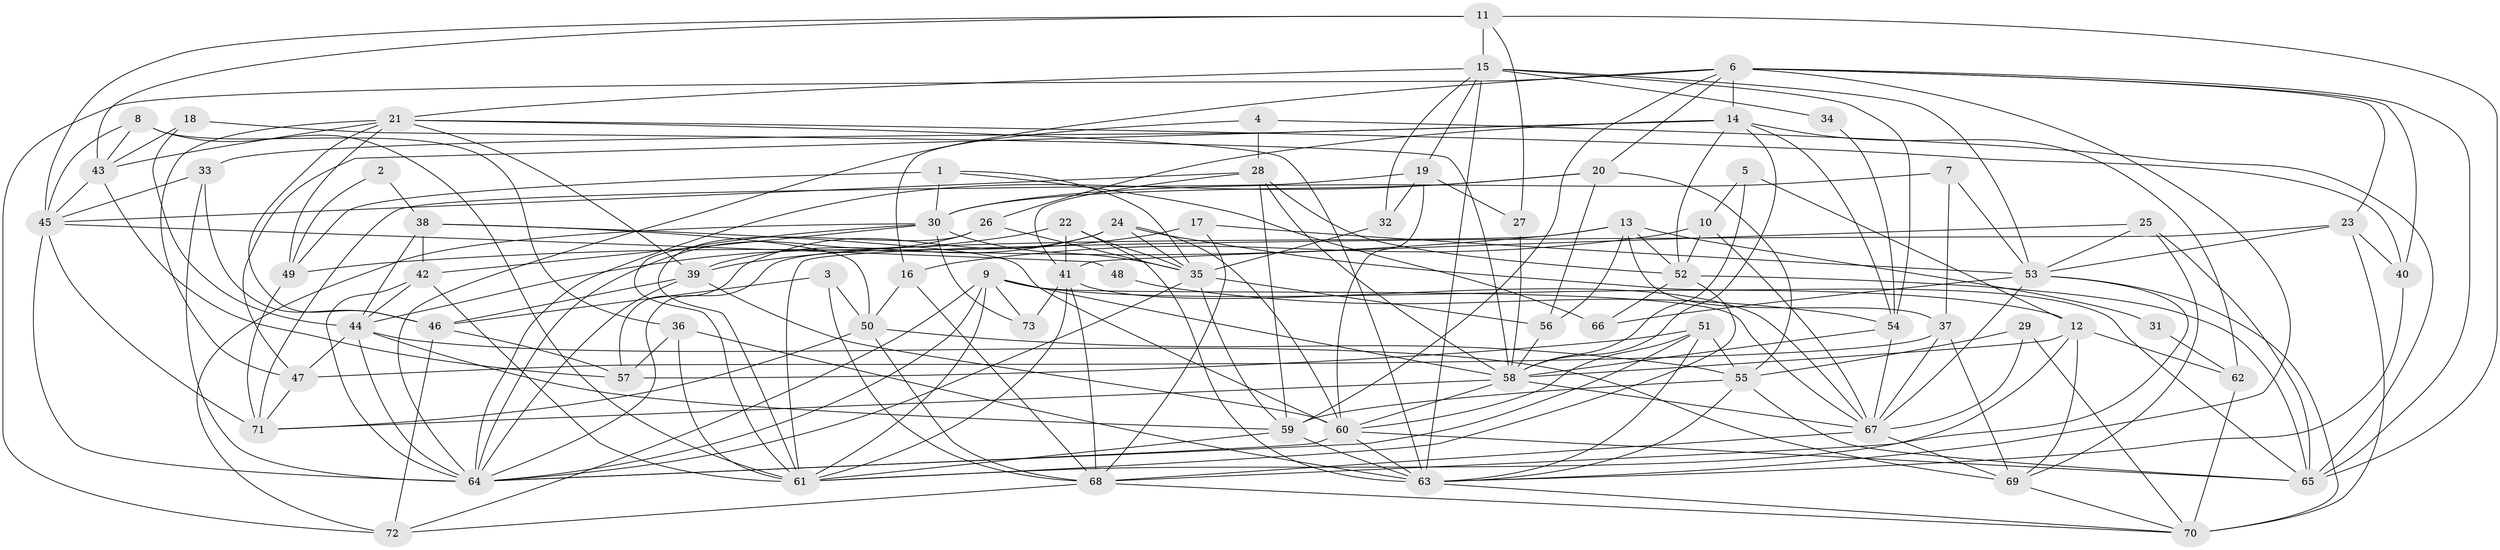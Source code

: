 // original degree distribution, {6: 0.0896551724137931, 8: 0.020689655172413793, 3: 0.33793103448275863, 5: 0.14482758620689656, 4: 0.30344827586206896, 2: 0.07586206896551724, 7: 0.027586206896551724}
// Generated by graph-tools (version 1.1) at 2025/26/03/09/25 03:26:14]
// undirected, 73 vertices, 207 edges
graph export_dot {
graph [start="1"]
  node [color=gray90,style=filled];
  1;
  2;
  3;
  4;
  5;
  6;
  7;
  8;
  9;
  10;
  11;
  12;
  13;
  14;
  15;
  16;
  17;
  18;
  19;
  20;
  21;
  22;
  23;
  24;
  25;
  26;
  27;
  28;
  29;
  30;
  31;
  32;
  33;
  34;
  35;
  36;
  37;
  38;
  39;
  40;
  41;
  42;
  43;
  44;
  45;
  46;
  47;
  48;
  49;
  50;
  51;
  52;
  53;
  54;
  55;
  56;
  57;
  58;
  59;
  60;
  61;
  62;
  63;
  64;
  65;
  66;
  67;
  68;
  69;
  70;
  71;
  72;
  73;
  1 -- 30 [weight=1.0];
  1 -- 35 [weight=1.0];
  1 -- 49 [weight=1.0];
  1 -- 66 [weight=1.0];
  2 -- 38 [weight=1.0];
  2 -- 49 [weight=1.0];
  3 -- 46 [weight=1.0];
  3 -- 50 [weight=1.0];
  3 -- 68 [weight=1.0];
  4 -- 16 [weight=1.0];
  4 -- 28 [weight=1.0];
  4 -- 65 [weight=1.0];
  5 -- 10 [weight=1.0];
  5 -- 12 [weight=1.0];
  5 -- 58 [weight=1.0];
  6 -- 14 [weight=1.0];
  6 -- 20 [weight=1.0];
  6 -- 23 [weight=1.0];
  6 -- 40 [weight=1.0];
  6 -- 59 [weight=1.0];
  6 -- 63 [weight=1.0];
  6 -- 64 [weight=1.0];
  6 -- 65 [weight=1.0];
  6 -- 72 [weight=1.0];
  7 -- 30 [weight=1.0];
  7 -- 37 [weight=1.0];
  7 -- 53 [weight=1.0];
  8 -- 36 [weight=1.0];
  8 -- 43 [weight=1.0];
  8 -- 45 [weight=1.0];
  8 -- 61 [weight=1.0];
  9 -- 12 [weight=2.0];
  9 -- 58 [weight=1.0];
  9 -- 61 [weight=1.0];
  9 -- 64 [weight=1.0];
  9 -- 67 [weight=1.0];
  9 -- 72 [weight=1.0];
  9 -- 73 [weight=1.0];
  10 -- 16 [weight=1.0];
  10 -- 52 [weight=2.0];
  10 -- 67 [weight=1.0];
  11 -- 15 [weight=1.0];
  11 -- 27 [weight=1.0];
  11 -- 43 [weight=1.0];
  11 -- 45 [weight=1.0];
  11 -- 65 [weight=1.0];
  12 -- 58 [weight=1.0];
  12 -- 62 [weight=1.0];
  12 -- 68 [weight=1.0];
  12 -- 69 [weight=1.0];
  13 -- 31 [weight=1.0];
  13 -- 37 [weight=1.0];
  13 -- 49 [weight=1.0];
  13 -- 52 [weight=1.0];
  13 -- 56 [weight=1.0];
  13 -- 64 [weight=1.0];
  14 -- 26 [weight=1.0];
  14 -- 33 [weight=1.0];
  14 -- 47 [weight=1.0];
  14 -- 52 [weight=1.0];
  14 -- 54 [weight=1.0];
  14 -- 58 [weight=1.0];
  14 -- 62 [weight=2.0];
  15 -- 19 [weight=1.0];
  15 -- 21 [weight=1.0];
  15 -- 32 [weight=1.0];
  15 -- 34 [weight=1.0];
  15 -- 53 [weight=1.0];
  15 -- 54 [weight=2.0];
  15 -- 63 [weight=1.0];
  16 -- 50 [weight=1.0];
  16 -- 68 [weight=1.0];
  17 -- 39 [weight=1.0];
  17 -- 53 [weight=1.0];
  17 -- 68 [weight=1.0];
  18 -- 43 [weight=1.0];
  18 -- 44 [weight=1.0];
  18 -- 58 [weight=1.0];
  19 -- 27 [weight=1.0];
  19 -- 32 [weight=1.0];
  19 -- 60 [weight=1.0];
  19 -- 71 [weight=2.0];
  20 -- 30 [weight=1.0];
  20 -- 55 [weight=1.0];
  20 -- 56 [weight=1.0];
  20 -- 64 [weight=1.0];
  21 -- 39 [weight=1.0];
  21 -- 40 [weight=1.0];
  21 -- 43 [weight=1.0];
  21 -- 46 [weight=1.0];
  21 -- 47 [weight=1.0];
  21 -- 49 [weight=1.0];
  21 -- 63 [weight=1.0];
  22 -- 35 [weight=1.0];
  22 -- 41 [weight=1.0];
  22 -- 44 [weight=1.0];
  22 -- 63 [weight=1.0];
  23 -- 40 [weight=1.0];
  23 -- 53 [weight=1.0];
  23 -- 61 [weight=1.0];
  23 -- 70 [weight=1.0];
  24 -- 35 [weight=1.0];
  24 -- 39 [weight=1.0];
  24 -- 57 [weight=1.0];
  24 -- 60 [weight=1.0];
  24 -- 65 [weight=1.0];
  25 -- 41 [weight=1.0];
  25 -- 53 [weight=1.0];
  25 -- 65 [weight=1.0];
  25 -- 69 [weight=1.0];
  26 -- 35 [weight=1.0];
  26 -- 61 [weight=1.0];
  26 -- 64 [weight=1.0];
  27 -- 58 [weight=1.0];
  28 -- 41 [weight=1.0];
  28 -- 45 [weight=1.0];
  28 -- 52 [weight=2.0];
  28 -- 58 [weight=1.0];
  28 -- 59 [weight=1.0];
  29 -- 55 [weight=2.0];
  29 -- 67 [weight=1.0];
  29 -- 70 [weight=1.0];
  30 -- 35 [weight=1.0];
  30 -- 42 [weight=1.0];
  30 -- 61 [weight=1.0];
  30 -- 72 [weight=1.0];
  30 -- 73 [weight=1.0];
  31 -- 62 [weight=1.0];
  32 -- 35 [weight=1.0];
  33 -- 45 [weight=1.0];
  33 -- 46 [weight=1.0];
  33 -- 64 [weight=1.0];
  34 -- 54 [weight=1.0];
  35 -- 56 [weight=1.0];
  35 -- 59 [weight=1.0];
  35 -- 64 [weight=1.0];
  36 -- 57 [weight=1.0];
  36 -- 61 [weight=1.0];
  36 -- 63 [weight=1.0];
  37 -- 47 [weight=1.0];
  37 -- 67 [weight=1.0];
  37 -- 69 [weight=1.0];
  38 -- 42 [weight=1.0];
  38 -- 44 [weight=1.0];
  38 -- 50 [weight=1.0];
  38 -- 60 [weight=1.0];
  39 -- 46 [weight=1.0];
  39 -- 60 [weight=1.0];
  39 -- 64 [weight=1.0];
  40 -- 63 [weight=1.0];
  41 -- 61 [weight=1.0];
  41 -- 67 [weight=1.0];
  41 -- 68 [weight=1.0];
  41 -- 73 [weight=1.0];
  42 -- 44 [weight=1.0];
  42 -- 61 [weight=1.0];
  42 -- 64 [weight=1.0];
  43 -- 45 [weight=1.0];
  43 -- 57 [weight=1.0];
  44 -- 47 [weight=1.0];
  44 -- 59 [weight=1.0];
  44 -- 64 [weight=1.0];
  44 -- 69 [weight=1.0];
  45 -- 48 [weight=1.0];
  45 -- 64 [weight=1.0];
  45 -- 71 [weight=1.0];
  46 -- 57 [weight=1.0];
  46 -- 72 [weight=1.0];
  47 -- 71 [weight=1.0];
  48 -- 54 [weight=1.0];
  49 -- 71 [weight=1.0];
  50 -- 55 [weight=1.0];
  50 -- 68 [weight=1.0];
  50 -- 71 [weight=1.0];
  51 -- 55 [weight=1.0];
  51 -- 57 [weight=1.0];
  51 -- 60 [weight=1.0];
  51 -- 63 [weight=1.0];
  51 -- 64 [weight=1.0];
  52 -- 61 [weight=1.0];
  52 -- 65 [weight=1.0];
  52 -- 66 [weight=1.0];
  53 -- 61 [weight=1.0];
  53 -- 66 [weight=1.0];
  53 -- 67 [weight=1.0];
  53 -- 70 [weight=1.0];
  54 -- 58 [weight=1.0];
  54 -- 67 [weight=1.0];
  55 -- 59 [weight=1.0];
  55 -- 63 [weight=1.0];
  55 -- 65 [weight=1.0];
  56 -- 58 [weight=1.0];
  58 -- 60 [weight=1.0];
  58 -- 67 [weight=1.0];
  58 -- 71 [weight=1.0];
  59 -- 61 [weight=1.0];
  59 -- 63 [weight=1.0];
  60 -- 63 [weight=1.0];
  60 -- 64 [weight=1.0];
  60 -- 65 [weight=1.0];
  62 -- 70 [weight=1.0];
  63 -- 70 [weight=1.0];
  67 -- 68 [weight=1.0];
  67 -- 69 [weight=1.0];
  68 -- 70 [weight=1.0];
  68 -- 72 [weight=1.0];
  69 -- 70 [weight=1.0];
}
